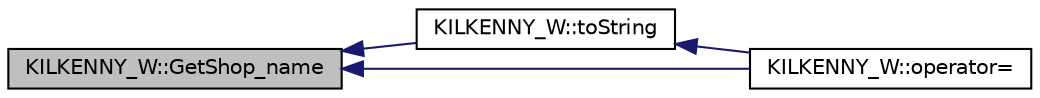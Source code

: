 digraph "KILKENNY_W::GetShop_name"
{
  edge [fontname="Helvetica",fontsize="10",labelfontname="Helvetica",labelfontsize="10"];
  node [fontname="Helvetica",fontsize="10",shape=record];
  rankdir="LR";
  Node1 [label="KILKENNY_W::GetShop_name",height=0.2,width=0.4,color="black", fillcolor="grey75", style="filled", fontcolor="black"];
  Node1 -> Node2 [dir="back",color="midnightblue",fontsize="10",style="solid"];
  Node2 [label="KILKENNY_W::toString",height=0.2,width=0.4,color="black", fillcolor="white", style="filled",URL="$class_k_i_l_k_e_n_n_y___w.html#aea627b4c0efd0f725363556afe1ad849",tooltip="_cast, is use to cast bak the std::shared_ptr<OSTM> to the required type "];
  Node2 -> Node3 [dir="back",color="midnightblue",fontsize="10",style="solid"];
  Node3 [label="KILKENNY_W::operator=",height=0.2,width=0.4,color="black", fillcolor="white", style="filled",URL="$class_k_i_l_k_e_n_n_y___w.html#acff3cfb6cc15b4c4bc0dbe5685406393"];
  Node1 -> Node3 [dir="back",color="midnightblue",fontsize="10",style="solid"];
}
